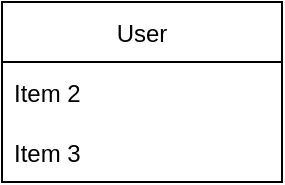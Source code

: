 <mxfile version="20.3.0" type="device"><diagram name="Page-1" id="e56a1550-8fbb-45ad-956c-1786394a9013"><mxGraphModel dx="1662" dy="905" grid="1" gridSize="10" guides="1" tooltips="1" connect="1" arrows="1" fold="1" page="1" pageScale="1" pageWidth="1100" pageHeight="850" background="none" math="0" shadow="0"><root><mxCell id="0"/><mxCell id="1" parent="0"/><mxCell id="wo1B5BxX4I4uMN6tglfu-1" value="User" style="swimlane;fontStyle=0;childLayout=stackLayout;horizontal=1;startSize=30;horizontalStack=0;resizeParent=1;resizeParentMax=0;resizeLast=0;collapsible=1;marginBottom=0;" vertex="1" parent="1"><mxGeometry x="100" y="120" width="140" height="90" as="geometry"/></mxCell><mxCell id="wo1B5BxX4I4uMN6tglfu-3" value="Item 2" style="text;strokeColor=none;fillColor=none;align=left;verticalAlign=middle;spacingLeft=4;spacingRight=4;overflow=hidden;points=[[0,0.5],[1,0.5]];portConstraint=eastwest;rotatable=0;" vertex="1" parent="wo1B5BxX4I4uMN6tglfu-1"><mxGeometry y="30" width="140" height="30" as="geometry"/></mxCell><mxCell id="wo1B5BxX4I4uMN6tglfu-4" value="Item 3" style="text;strokeColor=none;fillColor=none;align=left;verticalAlign=middle;spacingLeft=4;spacingRight=4;overflow=hidden;points=[[0,0.5],[1,0.5]];portConstraint=eastwest;rotatable=0;" vertex="1" parent="wo1B5BxX4I4uMN6tglfu-1"><mxGeometry y="60" width="140" height="30" as="geometry"/></mxCell></root></mxGraphModel></diagram></mxfile>